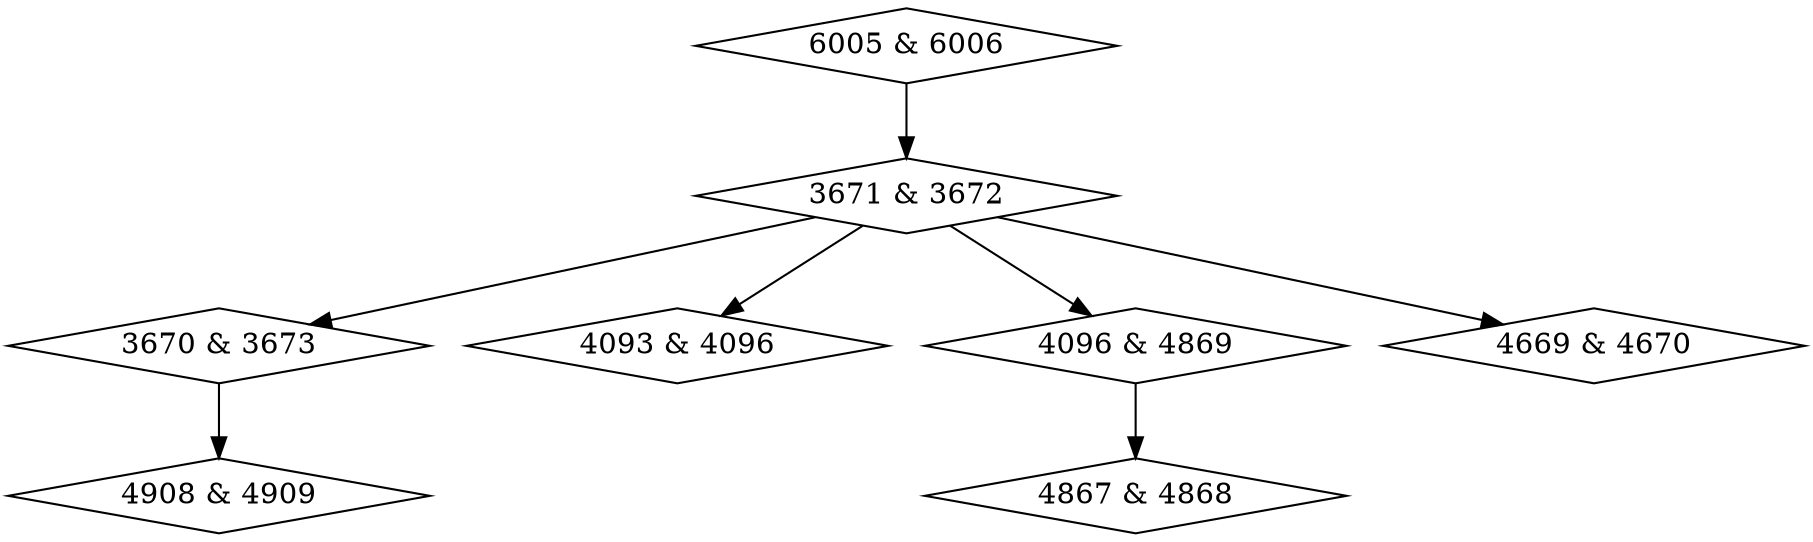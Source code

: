 digraph {
0 [label = "3670 & 3673", shape = diamond];
1 [label = "3671 & 3672", shape = diamond];
2 [label = "4093 & 4096", shape = diamond];
3 [label = "4096 & 4869", shape = diamond];
4 [label = "4669 & 4670", shape = diamond];
5 [label = "4867 & 4868", shape = diamond];
6 [label = "4908 & 4909", shape = diamond];
7 [label = "6005 & 6006", shape = diamond];
0->6;
1->0;
1->2;
1->3;
1->4;
3->5;
7->1;
}
